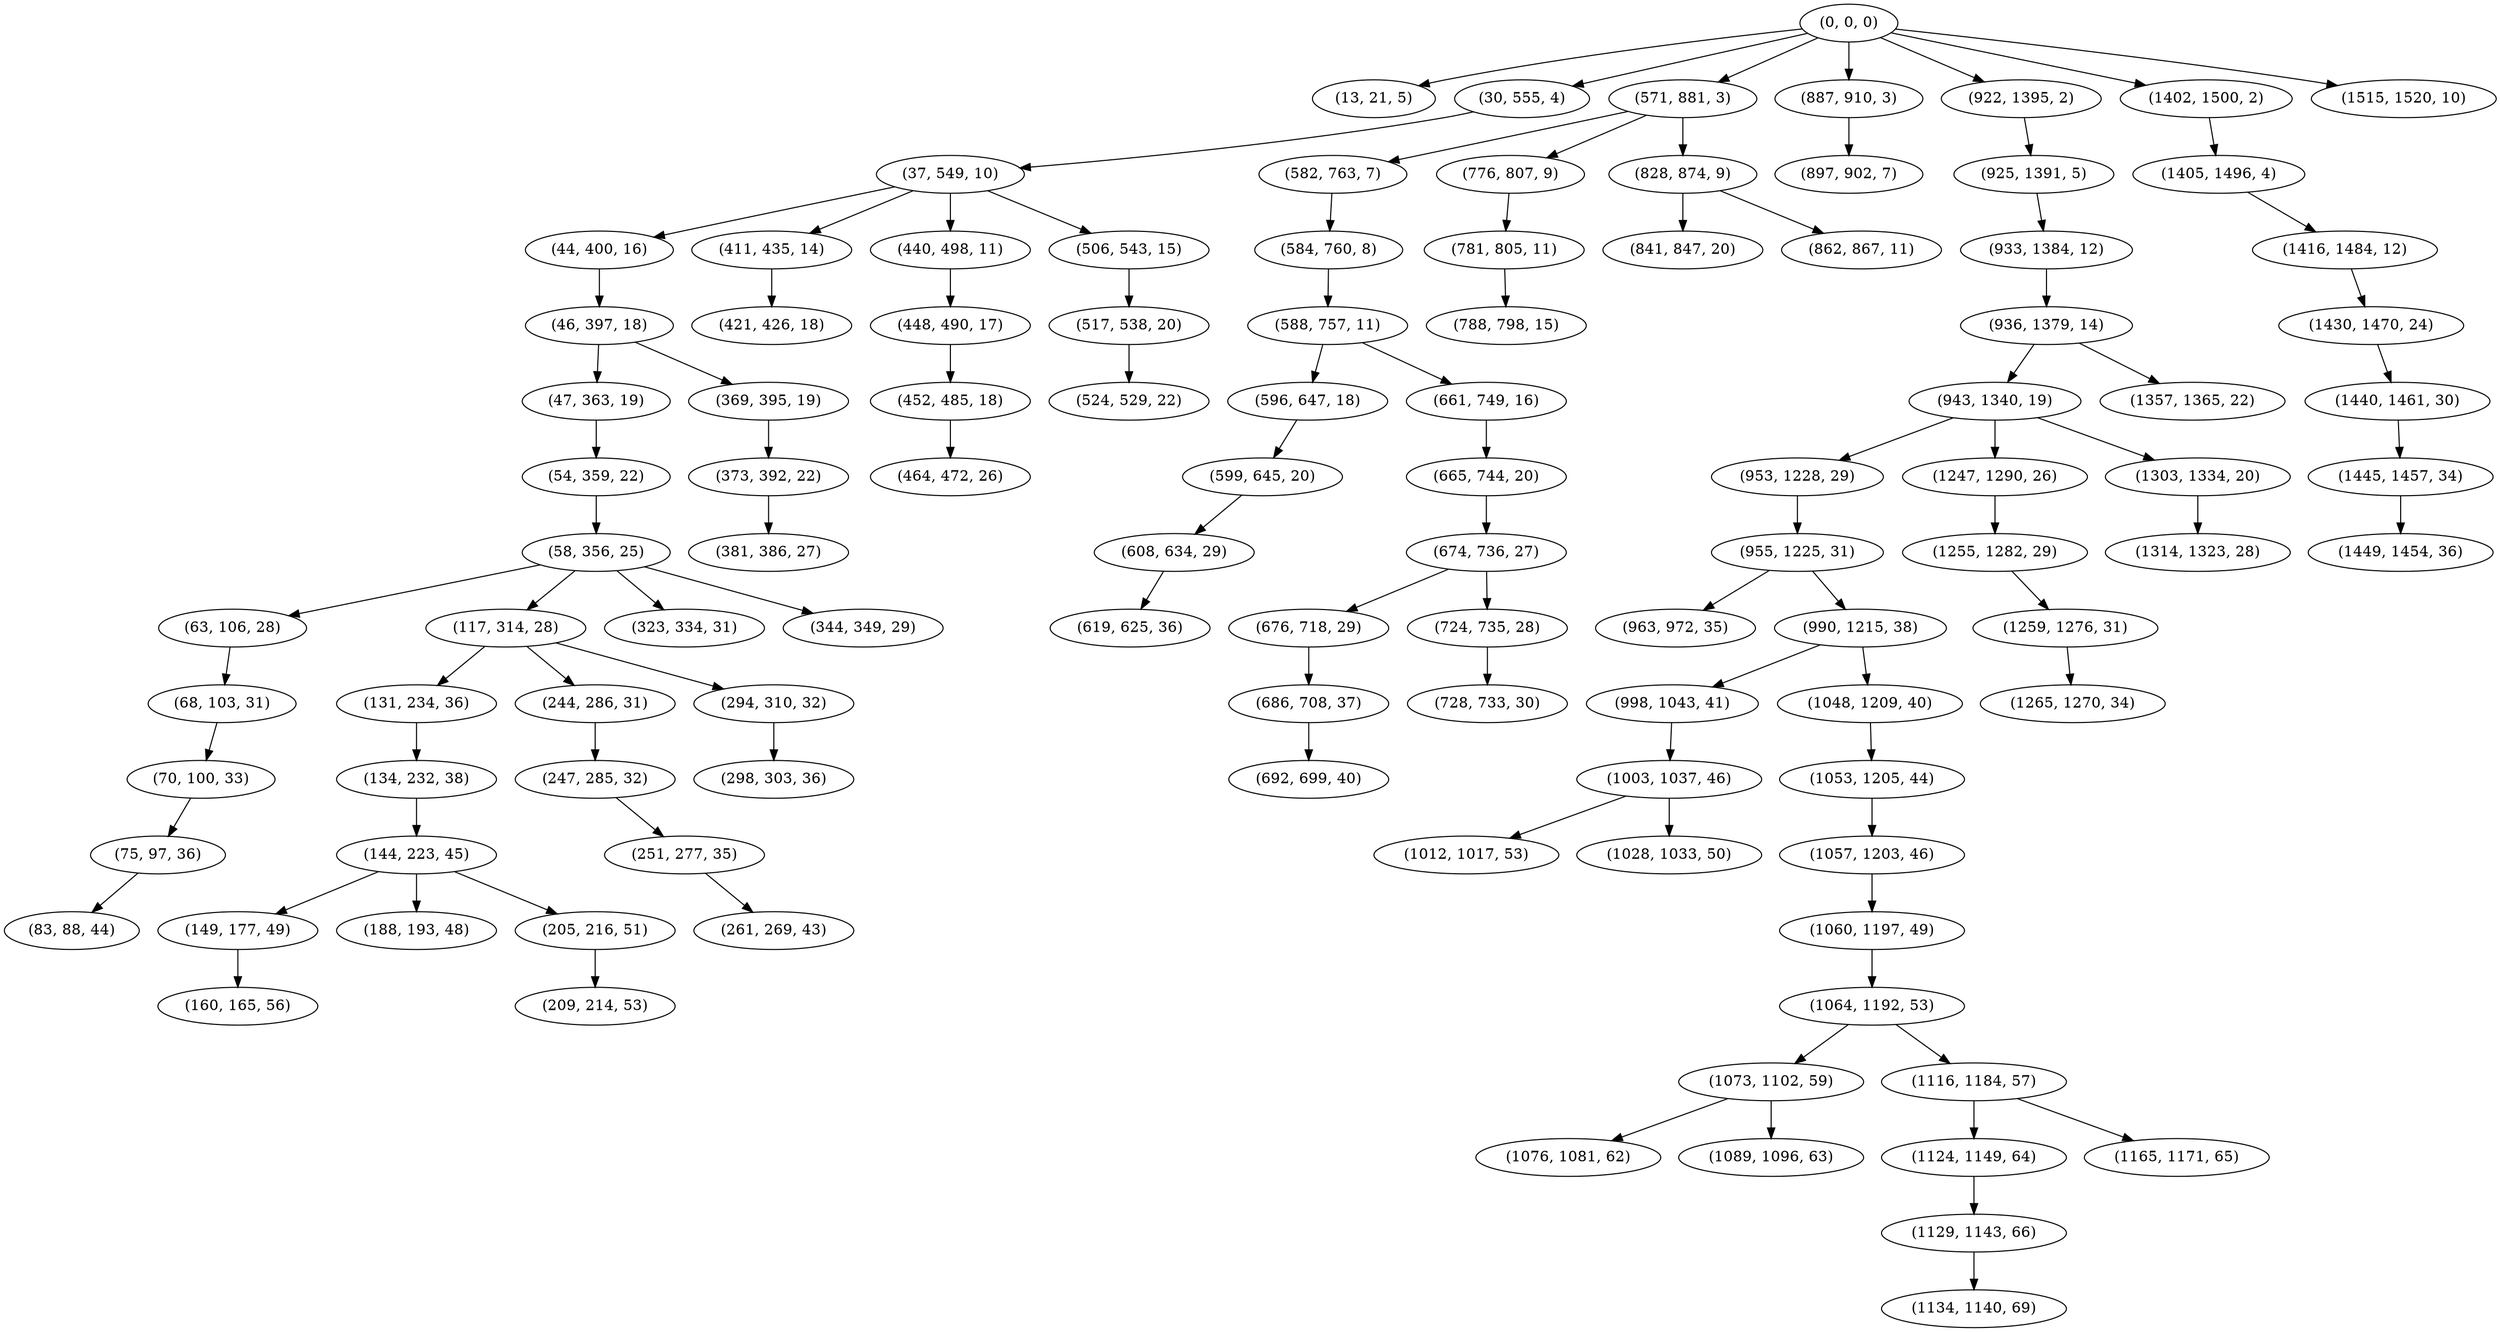 digraph tree {
    "(0, 0, 0)";
    "(13, 21, 5)";
    "(30, 555, 4)";
    "(37, 549, 10)";
    "(44, 400, 16)";
    "(46, 397, 18)";
    "(47, 363, 19)";
    "(54, 359, 22)";
    "(58, 356, 25)";
    "(63, 106, 28)";
    "(68, 103, 31)";
    "(70, 100, 33)";
    "(75, 97, 36)";
    "(83, 88, 44)";
    "(117, 314, 28)";
    "(131, 234, 36)";
    "(134, 232, 38)";
    "(144, 223, 45)";
    "(149, 177, 49)";
    "(160, 165, 56)";
    "(188, 193, 48)";
    "(205, 216, 51)";
    "(209, 214, 53)";
    "(244, 286, 31)";
    "(247, 285, 32)";
    "(251, 277, 35)";
    "(261, 269, 43)";
    "(294, 310, 32)";
    "(298, 303, 36)";
    "(323, 334, 31)";
    "(344, 349, 29)";
    "(369, 395, 19)";
    "(373, 392, 22)";
    "(381, 386, 27)";
    "(411, 435, 14)";
    "(421, 426, 18)";
    "(440, 498, 11)";
    "(448, 490, 17)";
    "(452, 485, 18)";
    "(464, 472, 26)";
    "(506, 543, 15)";
    "(517, 538, 20)";
    "(524, 529, 22)";
    "(571, 881, 3)";
    "(582, 763, 7)";
    "(584, 760, 8)";
    "(588, 757, 11)";
    "(596, 647, 18)";
    "(599, 645, 20)";
    "(608, 634, 29)";
    "(619, 625, 36)";
    "(661, 749, 16)";
    "(665, 744, 20)";
    "(674, 736, 27)";
    "(676, 718, 29)";
    "(686, 708, 37)";
    "(692, 699, 40)";
    "(724, 735, 28)";
    "(728, 733, 30)";
    "(776, 807, 9)";
    "(781, 805, 11)";
    "(788, 798, 15)";
    "(828, 874, 9)";
    "(841, 847, 20)";
    "(862, 867, 11)";
    "(887, 910, 3)";
    "(897, 902, 7)";
    "(922, 1395, 2)";
    "(925, 1391, 5)";
    "(933, 1384, 12)";
    "(936, 1379, 14)";
    "(943, 1340, 19)";
    "(953, 1228, 29)";
    "(955, 1225, 31)";
    "(963, 972, 35)";
    "(990, 1215, 38)";
    "(998, 1043, 41)";
    "(1003, 1037, 46)";
    "(1012, 1017, 53)";
    "(1028, 1033, 50)";
    "(1048, 1209, 40)";
    "(1053, 1205, 44)";
    "(1057, 1203, 46)";
    "(1060, 1197, 49)";
    "(1064, 1192, 53)";
    "(1073, 1102, 59)";
    "(1076, 1081, 62)";
    "(1089, 1096, 63)";
    "(1116, 1184, 57)";
    "(1124, 1149, 64)";
    "(1129, 1143, 66)";
    "(1134, 1140, 69)";
    "(1165, 1171, 65)";
    "(1247, 1290, 26)";
    "(1255, 1282, 29)";
    "(1259, 1276, 31)";
    "(1265, 1270, 34)";
    "(1303, 1334, 20)";
    "(1314, 1323, 28)";
    "(1357, 1365, 22)";
    "(1402, 1500, 2)";
    "(1405, 1496, 4)";
    "(1416, 1484, 12)";
    "(1430, 1470, 24)";
    "(1440, 1461, 30)";
    "(1445, 1457, 34)";
    "(1449, 1454, 36)";
    "(1515, 1520, 10)";
    "(0, 0, 0)" -> "(13, 21, 5)";
    "(0, 0, 0)" -> "(30, 555, 4)";
    "(0, 0, 0)" -> "(571, 881, 3)";
    "(0, 0, 0)" -> "(887, 910, 3)";
    "(0, 0, 0)" -> "(922, 1395, 2)";
    "(0, 0, 0)" -> "(1402, 1500, 2)";
    "(0, 0, 0)" -> "(1515, 1520, 10)";
    "(30, 555, 4)" -> "(37, 549, 10)";
    "(37, 549, 10)" -> "(44, 400, 16)";
    "(37, 549, 10)" -> "(411, 435, 14)";
    "(37, 549, 10)" -> "(440, 498, 11)";
    "(37, 549, 10)" -> "(506, 543, 15)";
    "(44, 400, 16)" -> "(46, 397, 18)";
    "(46, 397, 18)" -> "(47, 363, 19)";
    "(46, 397, 18)" -> "(369, 395, 19)";
    "(47, 363, 19)" -> "(54, 359, 22)";
    "(54, 359, 22)" -> "(58, 356, 25)";
    "(58, 356, 25)" -> "(63, 106, 28)";
    "(58, 356, 25)" -> "(117, 314, 28)";
    "(58, 356, 25)" -> "(323, 334, 31)";
    "(58, 356, 25)" -> "(344, 349, 29)";
    "(63, 106, 28)" -> "(68, 103, 31)";
    "(68, 103, 31)" -> "(70, 100, 33)";
    "(70, 100, 33)" -> "(75, 97, 36)";
    "(75, 97, 36)" -> "(83, 88, 44)";
    "(117, 314, 28)" -> "(131, 234, 36)";
    "(117, 314, 28)" -> "(244, 286, 31)";
    "(117, 314, 28)" -> "(294, 310, 32)";
    "(131, 234, 36)" -> "(134, 232, 38)";
    "(134, 232, 38)" -> "(144, 223, 45)";
    "(144, 223, 45)" -> "(149, 177, 49)";
    "(144, 223, 45)" -> "(188, 193, 48)";
    "(144, 223, 45)" -> "(205, 216, 51)";
    "(149, 177, 49)" -> "(160, 165, 56)";
    "(205, 216, 51)" -> "(209, 214, 53)";
    "(244, 286, 31)" -> "(247, 285, 32)";
    "(247, 285, 32)" -> "(251, 277, 35)";
    "(251, 277, 35)" -> "(261, 269, 43)";
    "(294, 310, 32)" -> "(298, 303, 36)";
    "(369, 395, 19)" -> "(373, 392, 22)";
    "(373, 392, 22)" -> "(381, 386, 27)";
    "(411, 435, 14)" -> "(421, 426, 18)";
    "(440, 498, 11)" -> "(448, 490, 17)";
    "(448, 490, 17)" -> "(452, 485, 18)";
    "(452, 485, 18)" -> "(464, 472, 26)";
    "(506, 543, 15)" -> "(517, 538, 20)";
    "(517, 538, 20)" -> "(524, 529, 22)";
    "(571, 881, 3)" -> "(582, 763, 7)";
    "(571, 881, 3)" -> "(776, 807, 9)";
    "(571, 881, 3)" -> "(828, 874, 9)";
    "(582, 763, 7)" -> "(584, 760, 8)";
    "(584, 760, 8)" -> "(588, 757, 11)";
    "(588, 757, 11)" -> "(596, 647, 18)";
    "(588, 757, 11)" -> "(661, 749, 16)";
    "(596, 647, 18)" -> "(599, 645, 20)";
    "(599, 645, 20)" -> "(608, 634, 29)";
    "(608, 634, 29)" -> "(619, 625, 36)";
    "(661, 749, 16)" -> "(665, 744, 20)";
    "(665, 744, 20)" -> "(674, 736, 27)";
    "(674, 736, 27)" -> "(676, 718, 29)";
    "(674, 736, 27)" -> "(724, 735, 28)";
    "(676, 718, 29)" -> "(686, 708, 37)";
    "(686, 708, 37)" -> "(692, 699, 40)";
    "(724, 735, 28)" -> "(728, 733, 30)";
    "(776, 807, 9)" -> "(781, 805, 11)";
    "(781, 805, 11)" -> "(788, 798, 15)";
    "(828, 874, 9)" -> "(841, 847, 20)";
    "(828, 874, 9)" -> "(862, 867, 11)";
    "(887, 910, 3)" -> "(897, 902, 7)";
    "(922, 1395, 2)" -> "(925, 1391, 5)";
    "(925, 1391, 5)" -> "(933, 1384, 12)";
    "(933, 1384, 12)" -> "(936, 1379, 14)";
    "(936, 1379, 14)" -> "(943, 1340, 19)";
    "(936, 1379, 14)" -> "(1357, 1365, 22)";
    "(943, 1340, 19)" -> "(953, 1228, 29)";
    "(943, 1340, 19)" -> "(1247, 1290, 26)";
    "(943, 1340, 19)" -> "(1303, 1334, 20)";
    "(953, 1228, 29)" -> "(955, 1225, 31)";
    "(955, 1225, 31)" -> "(963, 972, 35)";
    "(955, 1225, 31)" -> "(990, 1215, 38)";
    "(990, 1215, 38)" -> "(998, 1043, 41)";
    "(990, 1215, 38)" -> "(1048, 1209, 40)";
    "(998, 1043, 41)" -> "(1003, 1037, 46)";
    "(1003, 1037, 46)" -> "(1012, 1017, 53)";
    "(1003, 1037, 46)" -> "(1028, 1033, 50)";
    "(1048, 1209, 40)" -> "(1053, 1205, 44)";
    "(1053, 1205, 44)" -> "(1057, 1203, 46)";
    "(1057, 1203, 46)" -> "(1060, 1197, 49)";
    "(1060, 1197, 49)" -> "(1064, 1192, 53)";
    "(1064, 1192, 53)" -> "(1073, 1102, 59)";
    "(1064, 1192, 53)" -> "(1116, 1184, 57)";
    "(1073, 1102, 59)" -> "(1076, 1081, 62)";
    "(1073, 1102, 59)" -> "(1089, 1096, 63)";
    "(1116, 1184, 57)" -> "(1124, 1149, 64)";
    "(1116, 1184, 57)" -> "(1165, 1171, 65)";
    "(1124, 1149, 64)" -> "(1129, 1143, 66)";
    "(1129, 1143, 66)" -> "(1134, 1140, 69)";
    "(1247, 1290, 26)" -> "(1255, 1282, 29)";
    "(1255, 1282, 29)" -> "(1259, 1276, 31)";
    "(1259, 1276, 31)" -> "(1265, 1270, 34)";
    "(1303, 1334, 20)" -> "(1314, 1323, 28)";
    "(1402, 1500, 2)" -> "(1405, 1496, 4)";
    "(1405, 1496, 4)" -> "(1416, 1484, 12)";
    "(1416, 1484, 12)" -> "(1430, 1470, 24)";
    "(1430, 1470, 24)" -> "(1440, 1461, 30)";
    "(1440, 1461, 30)" -> "(1445, 1457, 34)";
    "(1445, 1457, 34)" -> "(1449, 1454, 36)";
}
